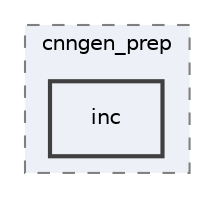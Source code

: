 digraph "packages/cnngen_prep/inc"
{
 // INTERACTIVE_SVG=YES
 // LATEX_PDF_SIZE
  bgcolor="transparent";
  edge [fontname="Helvetica",fontsize="10",labelfontname="Helvetica",labelfontsize="10"];
  node [fontname="Helvetica",fontsize="10",shape=record];
  compound=true
  subgraph clusterdir_9325d09f9e2b3e0d3d9a7e02d157f94c {
    graph [ bgcolor="#edf0f7", pencolor="grey50", style="filled,dashed,", label="cnngen_prep", fontname="Helvetica", fontsize="10", URL="dir_9325d09f9e2b3e0d3d9a7e02d157f94c.html"]
  dir_3d35f01d6ea9f77fdc460d5c8dc10f7d [shape=box, label="inc", style="filled,bold,", fillcolor="#edf0f7", color="grey25", URL="dir_3d35f01d6ea9f77fdc460d5c8dc10f7d.html"];
  }
}
